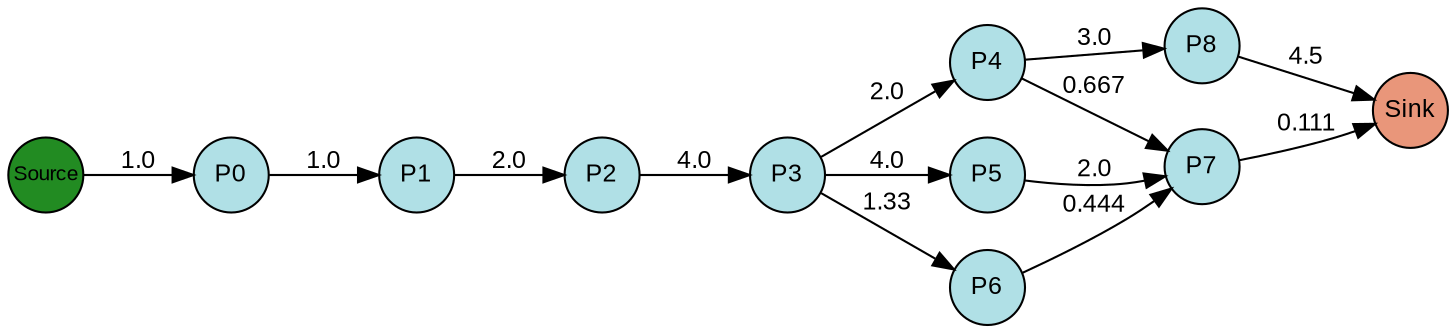 digraph {
  splines=true;
node [margin=0 fontname=arial fontcolor=black fontsize=12 shape=circle width=0.5 fixedsize=true style=filled fillcolor=powderblue]
  1 [label="P0"]
  2 [label="P1"]
  3 [label="P2"]
  4 [label="P3"]
  5 [label="P4"]
  6 [label="P5"]
  7 [label="P6"]
  8 [label="P7"]
  9 [label="P8"]
  node [margin=0 fontname=arial fontcolor=black fontsize=10 shape=circle width=0.5 fixedsize=true style=filled fillcolor=forestgreen]
  10 [label="Source"]
  node [margin=0 fontname=arial fontcolor=black fontsize=12 shape=circle width=0.5 fixedsize=true style=filled fillcolor=darksalmon]
  11 [label="Sink"]
rankdir=LR
edge [margin=0 fontname=arial fontcolor=black fontsize=12]
   1 -> 2 [label="1.0"]
   2 -> 3 [label="2.0"]
   3 -> 4 [label="4.0"]
   4 -> 5 [label="2.0"]
   4 -> 6 [label="4.0"]
   4 -> 7 [label="1.33"]
   5 -> 8 [label="0.667"]
   6 -> 8 [label="2.0"]
   7 -> 8 [label="0.444"]
   5 -> 9 [label="3.0"]
   10 -> 1 [label="1.0"]
   9 -> 11 [label="4.5"]
   8 -> 11 [label="0.111"]

  {rank=same 10}
	{rank=same  1 }
	{rank=same  2 }
	{rank=same  3 }
	{rank=same  4 }
	{rank=same  5, 6, 7 }
	{rank=same  8, 9 }
  {rank=same 11}
}
